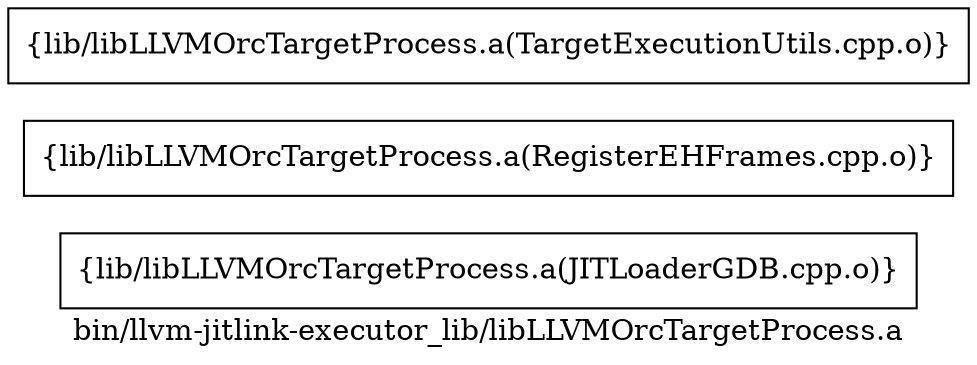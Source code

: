digraph "bin/llvm-jitlink-executor_lib/libLLVMOrcTargetProcess.a" {
	label="bin/llvm-jitlink-executor_lib/libLLVMOrcTargetProcess.a";
	rankdir=LR;

	Node0x56270e8b4458 [shape=record,shape=box,group=0,label="{lib/libLLVMOrcTargetProcess.a(JITLoaderGDB.cpp.o)}"];
	Node0x56270e8b4b88 [shape=record,shape=box,group=0,label="{lib/libLLVMOrcTargetProcess.a(RegisterEHFrames.cpp.o)}"];
	Node0x56270e8b5538 [shape=record,shape=box,group=0,label="{lib/libLLVMOrcTargetProcess.a(TargetExecutionUtils.cpp.o)}"];
}
